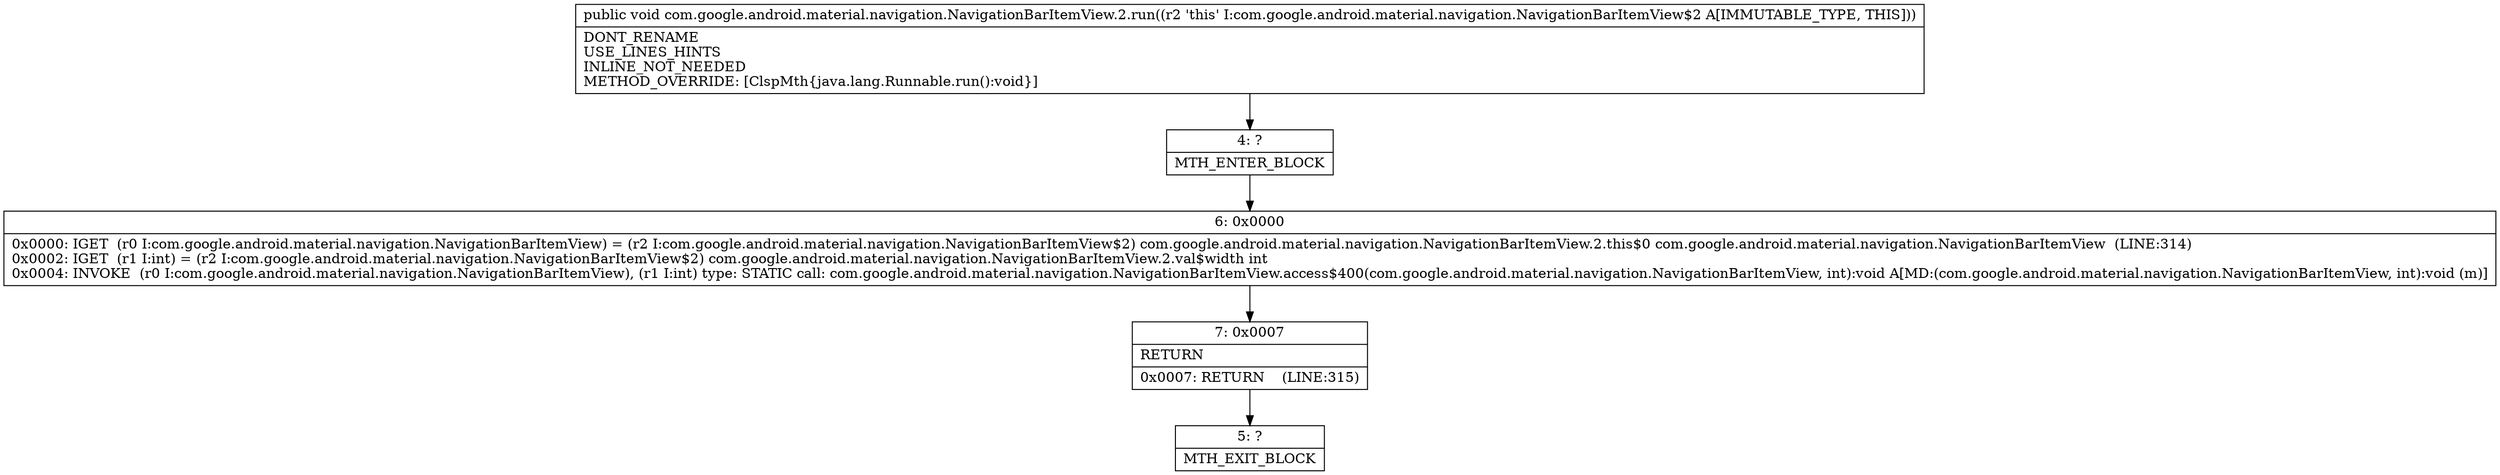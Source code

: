 digraph "CFG forcom.google.android.material.navigation.NavigationBarItemView.2.run()V" {
Node_4 [shape=record,label="{4\:\ ?|MTH_ENTER_BLOCK\l}"];
Node_6 [shape=record,label="{6\:\ 0x0000|0x0000: IGET  (r0 I:com.google.android.material.navigation.NavigationBarItemView) = (r2 I:com.google.android.material.navigation.NavigationBarItemView$2) com.google.android.material.navigation.NavigationBarItemView.2.this$0 com.google.android.material.navigation.NavigationBarItemView  (LINE:314)\l0x0002: IGET  (r1 I:int) = (r2 I:com.google.android.material.navigation.NavigationBarItemView$2) com.google.android.material.navigation.NavigationBarItemView.2.val$width int \l0x0004: INVOKE  (r0 I:com.google.android.material.navigation.NavigationBarItemView), (r1 I:int) type: STATIC call: com.google.android.material.navigation.NavigationBarItemView.access$400(com.google.android.material.navigation.NavigationBarItemView, int):void A[MD:(com.google.android.material.navigation.NavigationBarItemView, int):void (m)]\l}"];
Node_7 [shape=record,label="{7\:\ 0x0007|RETURN\l|0x0007: RETURN    (LINE:315)\l}"];
Node_5 [shape=record,label="{5\:\ ?|MTH_EXIT_BLOCK\l}"];
MethodNode[shape=record,label="{public void com.google.android.material.navigation.NavigationBarItemView.2.run((r2 'this' I:com.google.android.material.navigation.NavigationBarItemView$2 A[IMMUTABLE_TYPE, THIS]))  | DONT_RENAME\lUSE_LINES_HINTS\lINLINE_NOT_NEEDED\lMETHOD_OVERRIDE: [ClspMth\{java.lang.Runnable.run():void\}]\l}"];
MethodNode -> Node_4;Node_4 -> Node_6;
Node_6 -> Node_7;
Node_7 -> Node_5;
}

